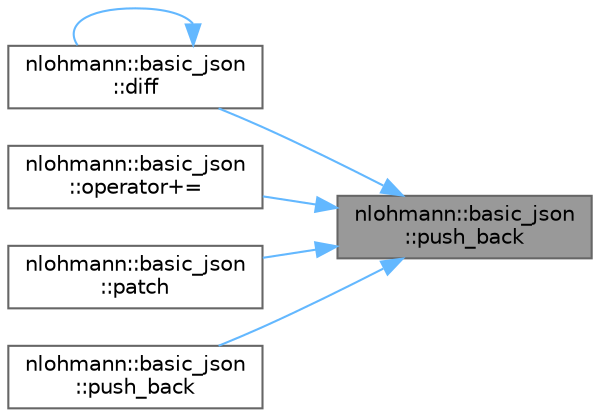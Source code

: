 digraph "nlohmann::basic_json::push_back"
{
 // LATEX_PDF_SIZE
  bgcolor="transparent";
  edge [fontname=Helvetica,fontsize=10,labelfontname=Helvetica,labelfontsize=10];
  node [fontname=Helvetica,fontsize=10,shape=box,height=0.2,width=0.4];
  rankdir="RL";
  Node1 [label="nlohmann::basic_json\l::push_back",height=0.2,width=0.4,color="gray40", fillcolor="grey60", style="filled", fontcolor="black",tooltip="add an object to an array"];
  Node1 -> Node2 [dir="back",color="steelblue1",style="solid"];
  Node2 [label="nlohmann::basic_json\l::diff",height=0.2,width=0.4,color="grey40", fillcolor="white", style="filled",URL="$a01659.html#a1c1f21327df91a4dd6c5f5a107240385",tooltip="creates a diff as a JSON patch"];
  Node2 -> Node2 [dir="back",color="steelblue1",style="solid"];
  Node1 -> Node3 [dir="back",color="steelblue1",style="solid"];
  Node3 [label="nlohmann::basic_json\l::operator+=",height=0.2,width=0.4,color="grey40", fillcolor="white", style="filled",URL="$a01659.html#a40226d9c84fcb9cb948ae0c27b842c57",tooltip="add an object to an array"];
  Node1 -> Node4 [dir="back",color="steelblue1",style="solid"];
  Node4 [label="nlohmann::basic_json\l::patch",height=0.2,width=0.4,color="grey40", fillcolor="white", style="filled",URL="$a01659.html#adcc786998f220a5b3083ee8a37c4553e",tooltip="applies a JSON patch"];
  Node1 -> Node5 [dir="back",color="steelblue1",style="solid"];
  Node5 [label="nlohmann::basic_json\l::push_back",height=0.2,width=0.4,color="grey40", fillcolor="white", style="filled",URL="$a01659.html#a4567cf75f19b1efca090f75d7a8a350a",tooltip="add an object to an object"];
}
